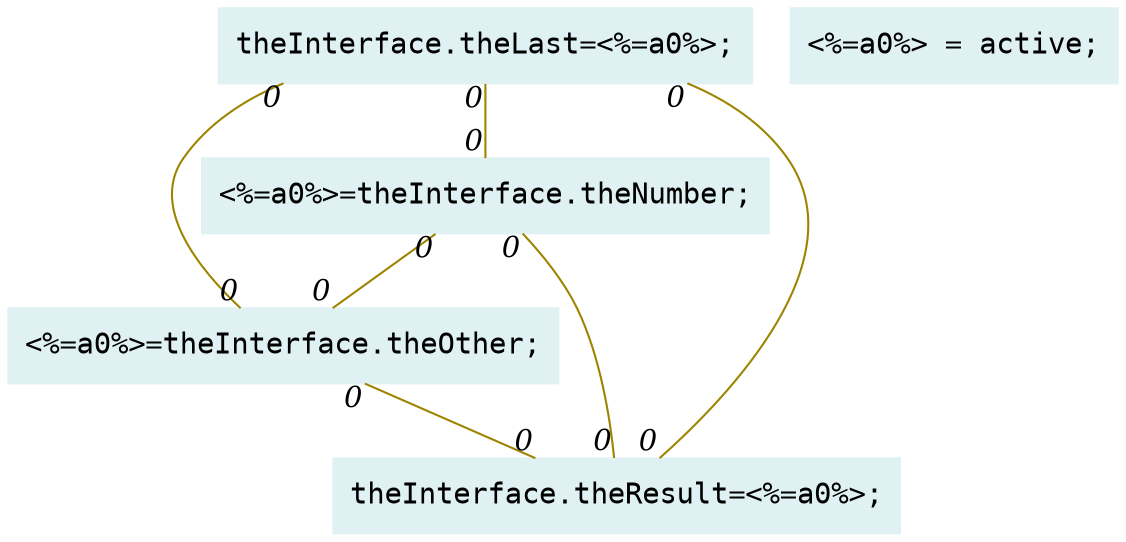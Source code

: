 digraph g{node_8015 [shape="box", style="filled", color="#dff1f2", fontname="Courier", label="<%=a0%>=theInterface.theNumber;
" ]
node_8017 [shape="box", style="filled", color="#dff1f2", fontname="Courier", label="<%=a0%>=theInterface.theOther;
" ]
node_8019 [shape="box", style="filled", color="#dff1f2", fontname="Courier", label="theInterface.theResult=<%=a0%>;
" ]
node_8021 [shape="box", style="filled", color="#dff1f2", fontname="Courier", label="theInterface.theLast=<%=a0%>;
" ]
node_8047 [shape="box", style="filled", color="#dff1f2", fontname="Courier", label="<%=a0%> = active;
" ]
node_8021 -> node_8015 [dir=none, arrowHead=none, fontname="Times-Italic", arrowsize=1, color="#9d8400", label="",  headlabel="0", taillabel="0" ]
node_8021 -> node_8017 [dir=none, arrowHead=none, fontname="Times-Italic", arrowsize=1, color="#9d8400", label="",  headlabel="0", taillabel="0" ]
node_8015 -> node_8017 [dir=none, arrowHead=none, fontname="Times-Italic", arrowsize=1, color="#9d8400", label="",  headlabel="0", taillabel="0" ]
node_8021 -> node_8019 [dir=none, arrowHead=none, fontname="Times-Italic", arrowsize=1, color="#9d8400", label="",  headlabel="0", taillabel="0" ]
node_8015 -> node_8019 [dir=none, arrowHead=none, fontname="Times-Italic", arrowsize=1, color="#9d8400", label="",  headlabel="0", taillabel="0" ]
node_8017 -> node_8019 [dir=none, arrowHead=none, fontname="Times-Italic", arrowsize=1, color="#9d8400", label="",  headlabel="0", taillabel="0" ]
}